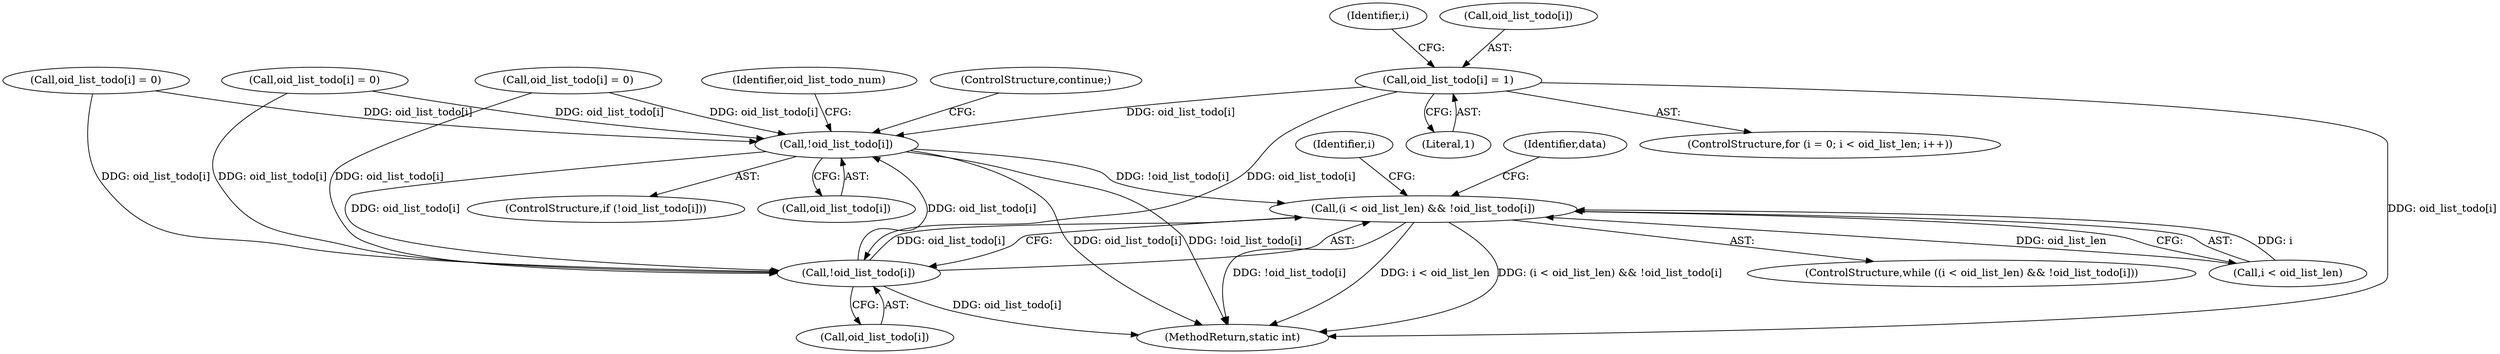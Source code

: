 digraph "0_collectd_d16c24542b2f96a194d43a73c2e5778822b9cb47@array" {
"1000261" [label="(Call,oid_list_todo[i] = 1)"];
"1000347" [label="(Call,!oid_list_todo[i])"];
"1000501" [label="(Call,(i < oid_list_len) && !oid_list_todo[i])"];
"1000505" [label="(Call,!oid_list_todo[i])"];
"1000353" [label="(Identifier,oid_list_todo_num)"];
"1000346" [label="(ControlStructure,if (!oid_list_todo[i]))"];
"1000261" [label="(Call,oid_list_todo[i] = 1)"];
"1000677" [label="(Call,oid_list_todo[i] = 0)"];
"1000348" [label="(Call,oid_list_todo[i])"];
"1000502" [label="(Call,i < oid_list_len)"];
"1000260" [label="(Identifier,i)"];
"1000500" [label="(ControlStructure,while ((i < oid_list_len) && !oid_list_todo[i]))"];
"1000574" [label="(Call,oid_list_todo[i] = 0)"];
"1000510" [label="(Identifier,i)"];
"1000505" [label="(Call,!oid_list_todo[i])"];
"1000501" [label="(Call,(i < oid_list_len) && !oid_list_todo[i])"];
"1000265" [label="(Literal,1)"];
"1000351" [label="(ControlStructure,continue;)"];
"1000506" [label="(Call,oid_list_todo[i])"];
"1000876" [label="(MethodReturn,static int)"];
"1000347" [label="(Call,!oid_list_todo[i])"];
"1000643" [label="(Call,oid_list_todo[i] = 0)"];
"1000517" [label="(Identifier,data)"];
"1000252" [label="(ControlStructure,for (i = 0; i < oid_list_len; i++))"];
"1000262" [label="(Call,oid_list_todo[i])"];
"1000261" -> "1000252"  [label="AST: "];
"1000261" -> "1000265"  [label="CFG: "];
"1000262" -> "1000261"  [label="AST: "];
"1000265" -> "1000261"  [label="AST: "];
"1000260" -> "1000261"  [label="CFG: "];
"1000261" -> "1000876"  [label="DDG: oid_list_todo[i]"];
"1000261" -> "1000347"  [label="DDG: oid_list_todo[i]"];
"1000261" -> "1000505"  [label="DDG: oid_list_todo[i]"];
"1000347" -> "1000346"  [label="AST: "];
"1000347" -> "1000348"  [label="CFG: "];
"1000348" -> "1000347"  [label="AST: "];
"1000351" -> "1000347"  [label="CFG: "];
"1000353" -> "1000347"  [label="CFG: "];
"1000347" -> "1000876"  [label="DDG: oid_list_todo[i]"];
"1000347" -> "1000876"  [label="DDG: !oid_list_todo[i]"];
"1000574" -> "1000347"  [label="DDG: oid_list_todo[i]"];
"1000677" -> "1000347"  [label="DDG: oid_list_todo[i]"];
"1000505" -> "1000347"  [label="DDG: oid_list_todo[i]"];
"1000643" -> "1000347"  [label="DDG: oid_list_todo[i]"];
"1000347" -> "1000501"  [label="DDG: !oid_list_todo[i]"];
"1000347" -> "1000505"  [label="DDG: oid_list_todo[i]"];
"1000501" -> "1000500"  [label="AST: "];
"1000501" -> "1000502"  [label="CFG: "];
"1000501" -> "1000505"  [label="CFG: "];
"1000502" -> "1000501"  [label="AST: "];
"1000505" -> "1000501"  [label="AST: "];
"1000510" -> "1000501"  [label="CFG: "];
"1000517" -> "1000501"  [label="CFG: "];
"1000501" -> "1000876"  [label="DDG: i < oid_list_len"];
"1000501" -> "1000876"  [label="DDG: (i < oid_list_len) && !oid_list_todo[i]"];
"1000501" -> "1000876"  [label="DDG: !oid_list_todo[i]"];
"1000502" -> "1000501"  [label="DDG: i"];
"1000502" -> "1000501"  [label="DDG: oid_list_len"];
"1000505" -> "1000501"  [label="DDG: oid_list_todo[i]"];
"1000505" -> "1000506"  [label="CFG: "];
"1000506" -> "1000505"  [label="AST: "];
"1000505" -> "1000876"  [label="DDG: oid_list_todo[i]"];
"1000574" -> "1000505"  [label="DDG: oid_list_todo[i]"];
"1000677" -> "1000505"  [label="DDG: oid_list_todo[i]"];
"1000643" -> "1000505"  [label="DDG: oid_list_todo[i]"];
}
